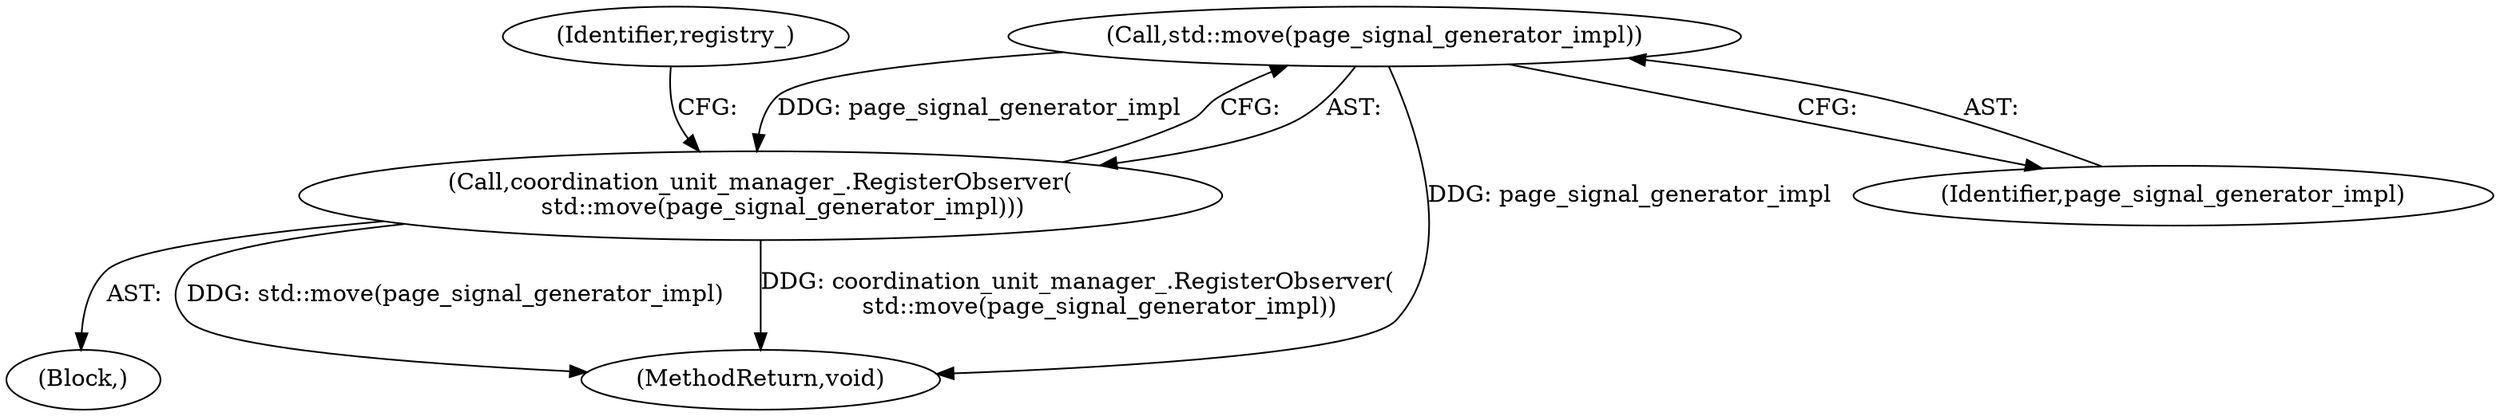 digraph "0_Chrome_b44e68087804e6543a99c87076ab7648d11d9b07_5@API" {
"1000123" [label="(Call,std::move(page_signal_generator_impl))"];
"1000122" [label="(Call,coordination_unit_manager_.RegisterObserver(\n      std::move(page_signal_generator_impl)))"];
"1000122" [label="(Call,coordination_unit_manager_.RegisterObserver(\n      std::move(page_signal_generator_impl)))"];
"1000123" [label="(Call,std::move(page_signal_generator_impl))"];
"1000162" [label="(MethodReturn,void)"];
"1000124" [label="(Identifier,page_signal_generator_impl)"];
"1000127" [label="(Identifier,registry_)"];
"1000101" [label="(Block,)"];
"1000123" -> "1000122"  [label="AST: "];
"1000123" -> "1000124"  [label="CFG: "];
"1000124" -> "1000123"  [label="AST: "];
"1000122" -> "1000123"  [label="CFG: "];
"1000123" -> "1000162"  [label="DDG: page_signal_generator_impl"];
"1000123" -> "1000122"  [label="DDG: page_signal_generator_impl"];
"1000122" -> "1000101"  [label="AST: "];
"1000127" -> "1000122"  [label="CFG: "];
"1000122" -> "1000162"  [label="DDG: std::move(page_signal_generator_impl)"];
"1000122" -> "1000162"  [label="DDG: coordination_unit_manager_.RegisterObserver(\n      std::move(page_signal_generator_impl))"];
}
